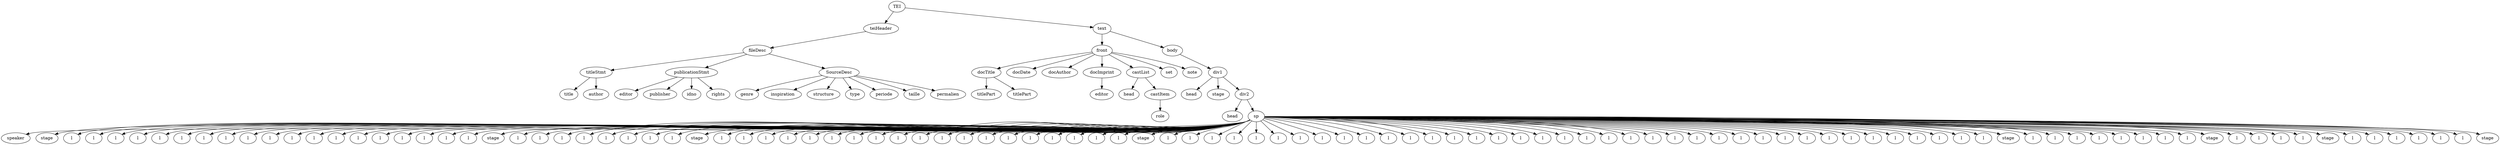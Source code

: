 digraph Tree {
	"t0" [label = "TEI"];
	"t1" [label = "teiHeader"];
	"t2" [label = "fileDesc"];
	"t3" [label = "titleStmt"];
	"t4" [label = "title"];
	"t5" [label = "author"];
	"t6" [label = "publicationStmt"];
	"t7" [label = "editor"];
	"t8" [label = "publisher"];
	"t9" [label = "idno"];
	"t10" [label = "rights"];
	"t11" [label = "SourceDesc"];
	"t12" [label = "genre"];
	"t13" [label = "inspiration"];
	"t14" [label = "structure"];
	"t15" [label = "type"];
	"t16" [label = "periode"];
	"t17" [label = "taille"];
	"t18" [label = "permalien"];
	"t19" [label = "text"];
	"t20" [label = "front"];
	"t21" [label = "docTitle"];
	"t22" [label = "titlePart"];
	"t23" [label = "titlePart"];
	"t24" [label = "docDate"];
	"t25" [label = "docAuthor"];
	"t26" [label = "docImprint"];
	"t27" [label = "editor"];
	"t28" [label = "castList"];
	"t29" [label = "head"];
	"t30" [label = "castItem"];
	"t31" [label = "role"];
	"t32" [label = "set"];
	"t33" [label = "note"];
	"t34" [label = "body"];
	"t35" [label = "div1"];
	"t36" [label = "head"];
	"t37" [label = "stage"];
	"t38" [label = "div2"];
	"t39" [label = "head"];
	"t40" [label = "sp"];
	"t41" [label = "speaker"];
	"t42" [label = "stage"];
	"t43" [label = "l"];
	"t44" [label = "l"];
	"t45" [label = "l"];
	"t46" [label = "l"];
	"t47" [label = "l"];
	"t48" [label = "l"];
	"t49" [label = "l"];
	"t50" [label = "l"];
	"t51" [label = "l"];
	"t52" [label = "l"];
	"t53" [label = "l"];
	"t54" [label = "l"];
	"t55" [label = "l"];
	"t56" [label = "l"];
	"t57" [label = "l"];
	"t58" [label = "l"];
	"t59" [label = "l"];
	"t60" [label = "l"];
	"t61" [label = "l"];
	"t62" [label = "stage"];
	"t63" [label = "l"];
	"t64" [label = "l"];
	"t65" [label = "l"];
	"t66" [label = "l"];
	"t67" [label = "l"];
	"t68" [label = "l"];
	"t69" [label = "l"];
	"t70" [label = "l"];
	"t71" [label = "stage"];
	"t72" [label = "l"];
	"t73" [label = "l"];
	"t74" [label = "l"];
	"t75" [label = "l"];
	"t76" [label = "l"];
	"t77" [label = "l"];
	"t78" [label = "l"];
	"t79" [label = "l"];
	"t80" [label = "l"];
	"t81" [label = "l"];
	"t82" [label = "l"];
	"t83" [label = "l"];
	"t84" [label = "l"];
	"t85" [label = "l"];
	"t86" [label = "l"];
	"t87" [label = "l"];
	"t88" [label = "l"];
	"t89" [label = "l"];
	"t90" [label = "l"];
	"t91" [label = "stage"];
	"t92" [label = "l"];
	"t93" [label = "l"];
	"t94" [label = "l"];
	"t95" [label = "l"];
	"t96" [label = "l"];
	"t97" [label = "l"];
	"t98" [label = "l"];
	"t99" [label = "l"];
	"t100" [label = "l"];
	"t101" [label = "l"];
	"t102" [label = "l"];
	"t103" [label = "l"];
	"t104" [label = "l"];
	"t105" [label = "l"];
	"t106" [label = "l"];
	"t107" [label = "l"];
	"t108" [label = "l"];
	"t109" [label = "l"];
	"t110" [label = "l"];
	"t111" [label = "l"];
	"t112" [label = "l"];
	"t113" [label = "l"];
	"t114" [label = "l"];
	"t115" [label = "l"];
	"t116" [label = "l"];
	"t117" [label = "l"];
	"t118" [label = "l"];
	"t119" [label = "l"];
	"t120" [label = "l"];
	"t121" [label = "l"];
	"t122" [label = "l"];
	"t123" [label = "l"];
	"t124" [label = "l"];
	"t125" [label = "l"];
	"t126" [label = "l"];
	"t127" [label = "l"];
	"t128" [label = "l"];
	"t129" [label = "l"];
	"t130" [label = "stage"];
	"t131" [label = "l"];
	"t132" [label = "l"];
	"t133" [label = "l"];
	"t134" [label = "l"];
	"t135" [label = "l"];
	"t136" [label = "l"];
	"t137" [label = "l"];
	"t138" [label = "l"];
	"t139" [label = "stage"];
	"t140" [label = "l"];
	"t141" [label = "l"];
	"t142" [label = "l"];
	"t143" [label = "l"];
	"t144" [label = "stage"];
	"t145" [label = "l"];
	"t146" [label = "l"];
	"t147" [label = "l"];
	"t148" [label = "l"];
	"t149" [label = "l"];
	"t150" [label = "l"];
	"t151" [label = "stage"];
	"t0" -> "t1";
	"t1" -> "t2";
	"t2" -> "t3";
	"t3" -> "t4";
	"t3" -> "t5";
	"t2" -> "t6";
	"t6" -> "t7";
	"t6" -> "t8";
	"t6" -> "t9";
	"t6" -> "t10";
	"t2" -> "t11";
	"t11" -> "t12";
	"t11" -> "t13";
	"t11" -> "t14";
	"t11" -> "t15";
	"t11" -> "t16";
	"t11" -> "t17";
	"t11" -> "t18";
	"t0" -> "t19";
	"t19" -> "t20";
	"t20" -> "t21";
	"t21" -> "t22";
	"t21" -> "t23";
	"t20" -> "t24";
	"t20" -> "t25";
	"t20" -> "t26";
	"t26" -> "t27";
	"t20" -> "t28";
	"t28" -> "t29";
	"t28" -> "t30";
	"t30" -> "t31";
	"t20" -> "t32";
	"t20" -> "t33";
	"t19" -> "t34";
	"t34" -> "t35";
	"t35" -> "t36";
	"t35" -> "t37";
	"t35" -> "t38";
	"t38" -> "t39";
	"t38" -> "t40";
	"t40" -> "t41";
	"t40" -> "t42";
	"t40" -> "t43";
	"t40" -> "t44";
	"t40" -> "t45";
	"t40" -> "t46";
	"t40" -> "t47";
	"t40" -> "t48";
	"t40" -> "t49";
	"t40" -> "t50";
	"t40" -> "t51";
	"t40" -> "t52";
	"t40" -> "t53";
	"t40" -> "t54";
	"t40" -> "t55";
	"t40" -> "t56";
	"t40" -> "t57";
	"t40" -> "t58";
	"t40" -> "t59";
	"t40" -> "t60";
	"t40" -> "t61";
	"t40" -> "t62";
	"t40" -> "t63";
	"t40" -> "t64";
	"t40" -> "t65";
	"t40" -> "t66";
	"t40" -> "t67";
	"t40" -> "t68";
	"t40" -> "t69";
	"t40" -> "t70";
	"t40" -> "t71";
	"t40" -> "t72";
	"t40" -> "t73";
	"t40" -> "t74";
	"t40" -> "t75";
	"t40" -> "t76";
	"t40" -> "t77";
	"t40" -> "t78";
	"t40" -> "t79";
	"t40" -> "t80";
	"t40" -> "t81";
	"t40" -> "t82";
	"t40" -> "t83";
	"t40" -> "t84";
	"t40" -> "t85";
	"t40" -> "t86";
	"t40" -> "t87";
	"t40" -> "t88";
	"t40" -> "t89";
	"t40" -> "t90";
	"t40" -> "t91";
	"t40" -> "t92";
	"t40" -> "t93";
	"t40" -> "t94";
	"t40" -> "t95";
	"t40" -> "t96";
	"t40" -> "t97";
	"t40" -> "t98";
	"t40" -> "t99";
	"t40" -> "t100";
	"t40" -> "t101";
	"t40" -> "t102";
	"t40" -> "t103";
	"t40" -> "t104";
	"t40" -> "t105";
	"t40" -> "t106";
	"t40" -> "t107";
	"t40" -> "t108";
	"t40" -> "t109";
	"t40" -> "t110";
	"t40" -> "t111";
	"t40" -> "t112";
	"t40" -> "t113";
	"t40" -> "t114";
	"t40" -> "t115";
	"t40" -> "t116";
	"t40" -> "t117";
	"t40" -> "t118";
	"t40" -> "t119";
	"t40" -> "t120";
	"t40" -> "t121";
	"t40" -> "t122";
	"t40" -> "t123";
	"t40" -> "t124";
	"t40" -> "t125";
	"t40" -> "t126";
	"t40" -> "t127";
	"t40" -> "t128";
	"t40" -> "t129";
	"t40" -> "t130";
	"t40" -> "t131";
	"t40" -> "t132";
	"t40" -> "t133";
	"t40" -> "t134";
	"t40" -> "t135";
	"t40" -> "t136";
	"t40" -> "t137";
	"t40" -> "t138";
	"t40" -> "t139";
	"t40" -> "t140";
	"t40" -> "t141";
	"t40" -> "t142";
	"t40" -> "t143";
	"t40" -> "t144";
	"t40" -> "t145";
	"t40" -> "t146";
	"t40" -> "t147";
	"t40" -> "t148";
	"t40" -> "t149";
	"t40" -> "t150";
	"t40" -> "t151";
}
